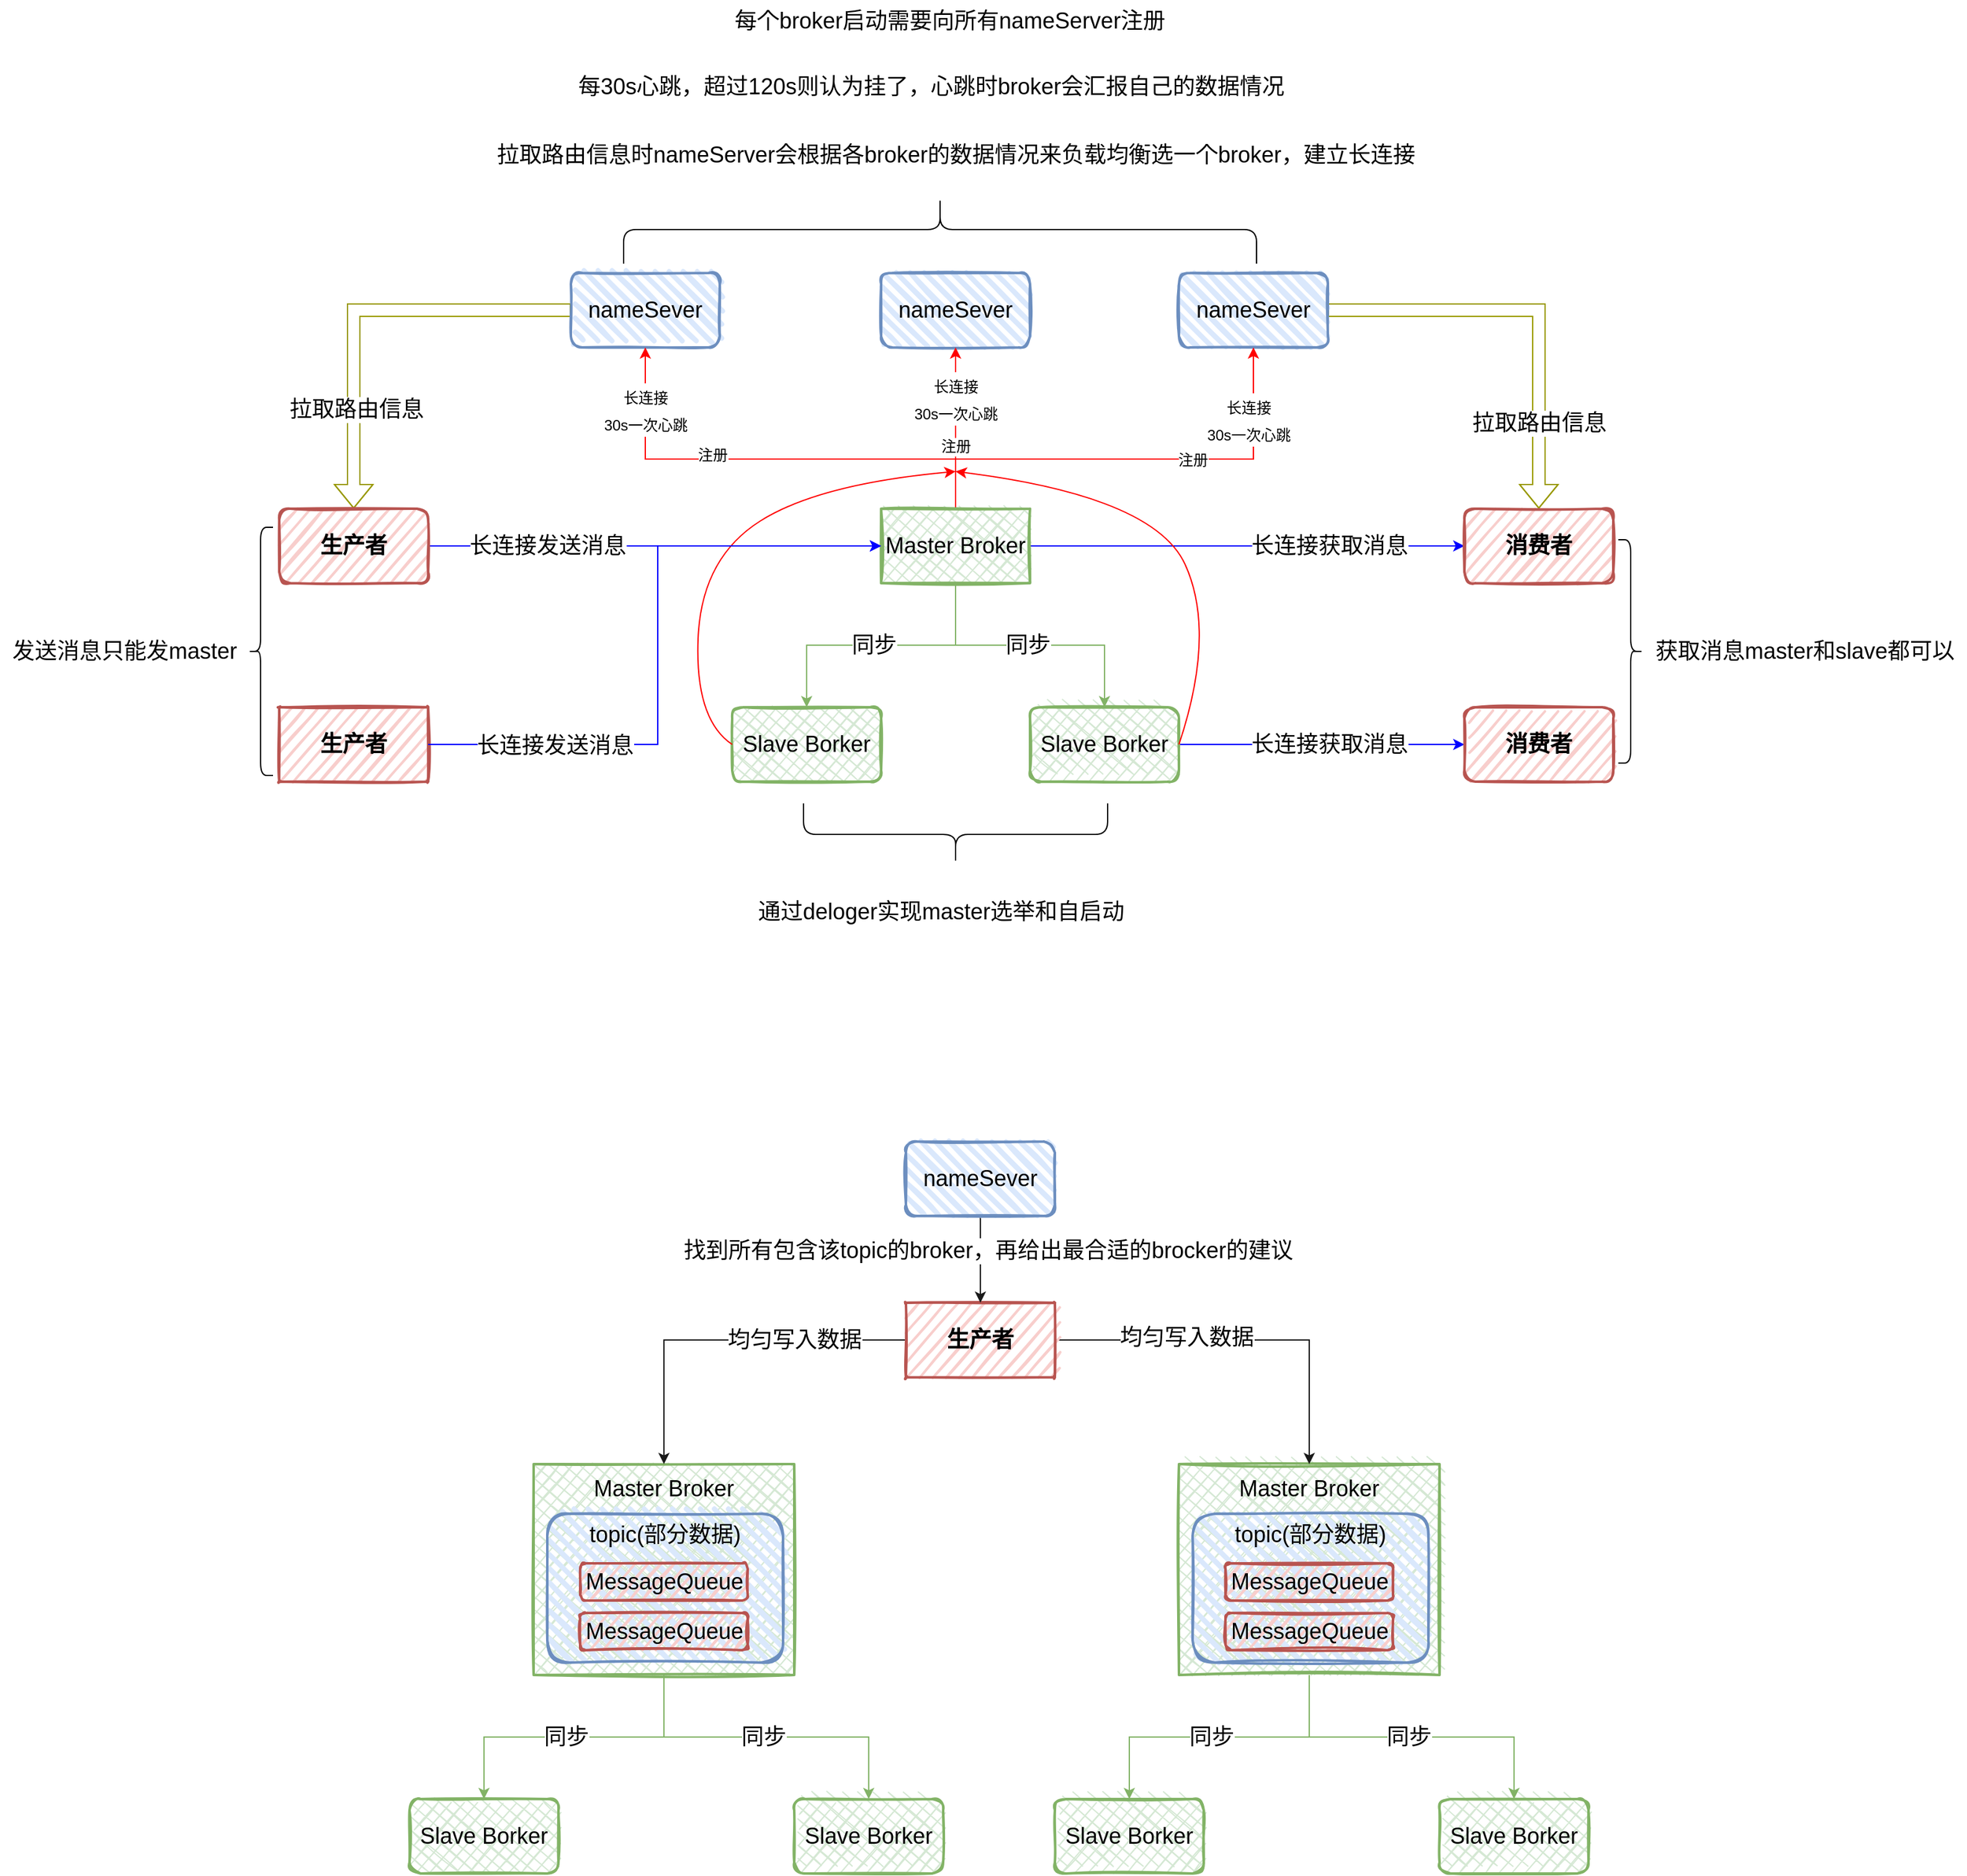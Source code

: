 <mxfile version="16.2.1" type="github">
  <diagram id="UukSEk4Vx-OJ-TLTvmII" name="第 1 页">
    <mxGraphModel dx="3153" dy="2047" grid="1" gridSize="10" guides="1" tooltips="1" connect="1" arrows="1" fold="1" page="1" pageScale="1" pageWidth="3300" pageHeight="4681" math="0" shadow="0">
      <root>
        <mxCell id="0" />
        <mxCell id="1" parent="0" />
        <mxCell id="u4I7CA3MxaDfeZdkPv-0-1" value="&lt;font style=&quot;font-size: 18px&quot;&gt;nameSever&lt;/font&gt;" style="rounded=1;whiteSpace=wrap;html=1;strokeWidth=2;fillWeight=4;hachureGap=8;hachureAngle=45;fillColor=#dae8fc;sketch=1;strokeColor=#6c8ebf;" vertex="1" parent="1">
          <mxGeometry x="980" y="660" width="120" height="60" as="geometry" />
        </mxCell>
        <mxCell id="u4I7CA3MxaDfeZdkPv-0-2" style="edgeStyle=orthogonalEdgeStyle;rounded=0;orthogonalLoop=1;jettySize=auto;html=1;exitX=0;exitY=0.5;exitDx=0;exitDy=0;entryX=0.5;entryY=0;entryDx=0;entryDy=0;fontSize=18;strokeColor=#999900;shape=flexArrow;" edge="1" parent="1" source="u4I7CA3MxaDfeZdkPv-0-4" target="u4I7CA3MxaDfeZdkPv-0-32">
          <mxGeometry relative="1" as="geometry" />
        </mxCell>
        <mxCell id="u4I7CA3MxaDfeZdkPv-0-3" value="拉取路由信息" style="edgeLabel;html=1;align=center;verticalAlign=middle;resizable=0;points=[];fontSize=18;" vertex="1" connectable="0" parent="u4I7CA3MxaDfeZdkPv-0-2">
          <mxGeometry x="0.524" y="2" relative="1" as="geometry">
            <mxPoint y="-1" as="offset" />
          </mxGeometry>
        </mxCell>
        <mxCell id="u4I7CA3MxaDfeZdkPv-0-4" value="&lt;font style=&quot;font-size: 18px&quot;&gt;nameSever&lt;/font&gt;" style="rounded=1;whiteSpace=wrap;html=1;strokeWidth=2;fillWeight=4;hachureGap=8;hachureAngle=45;fillColor=#dae8fc;sketch=1;strokeColor=#6c8ebf;" vertex="1" parent="1">
          <mxGeometry x="730" y="660" width="120" height="60" as="geometry" />
        </mxCell>
        <mxCell id="u4I7CA3MxaDfeZdkPv-0-5" style="edgeStyle=orthogonalEdgeStyle;rounded=0;orthogonalLoop=1;jettySize=auto;html=1;exitX=1;exitY=0.5;exitDx=0;exitDy=0;entryX=0.5;entryY=0;entryDx=0;entryDy=0;fontSize=18;strokeColor=#999900;shape=flexArrow;" edge="1" parent="1" source="u4I7CA3MxaDfeZdkPv-0-7" target="u4I7CA3MxaDfeZdkPv-0-34">
          <mxGeometry relative="1" as="geometry" />
        </mxCell>
        <mxCell id="u4I7CA3MxaDfeZdkPv-0-6" value="拉取路由信息" style="edgeLabel;html=1;align=center;verticalAlign=middle;resizable=0;points=[];fontSize=18;" vertex="1" connectable="0" parent="u4I7CA3MxaDfeZdkPv-0-5">
          <mxGeometry x="0.335" y="-2" relative="1" as="geometry">
            <mxPoint x="2" y="40" as="offset" />
          </mxGeometry>
        </mxCell>
        <mxCell id="u4I7CA3MxaDfeZdkPv-0-7" value="&lt;font style=&quot;font-size: 18px&quot;&gt;nameSever&lt;/font&gt;" style="rounded=1;whiteSpace=wrap;html=1;strokeWidth=2;fillWeight=4;hachureGap=8;hachureAngle=45;fillColor=#dae8fc;sketch=1;strokeColor=#6c8ebf;" vertex="1" parent="1">
          <mxGeometry x="1220" y="660" width="120" height="60" as="geometry" />
        </mxCell>
        <mxCell id="u4I7CA3MxaDfeZdkPv-0-8" value="" style="edgeStyle=orthogonalEdgeStyle;rounded=0;orthogonalLoop=1;jettySize=auto;html=1;fontSize=18;strokeColor=#82b366;exitX=0.5;exitY=1;exitDx=0;exitDy=0;fillColor=#d5e8d4;" edge="1" parent="1" source="u4I7CA3MxaDfeZdkPv-0-21" target="u4I7CA3MxaDfeZdkPv-0-22">
          <mxGeometry relative="1" as="geometry" />
        </mxCell>
        <mxCell id="u4I7CA3MxaDfeZdkPv-0-9" value="同步" style="edgeLabel;html=1;align=center;verticalAlign=middle;resizable=0;points=[];fontSize=18;" vertex="1" connectable="0" parent="u4I7CA3MxaDfeZdkPv-0-8">
          <mxGeometry x="0.054" relative="1" as="geometry">
            <mxPoint as="offset" />
          </mxGeometry>
        </mxCell>
        <mxCell id="u4I7CA3MxaDfeZdkPv-0-10" value="" style="edgeStyle=orthogonalEdgeStyle;rounded=0;orthogonalLoop=1;jettySize=auto;html=1;fontSize=18;strokeColor=#82b366;fillColor=#d5e8d4;" edge="1" parent="1" source="u4I7CA3MxaDfeZdkPv-0-21" target="u4I7CA3MxaDfeZdkPv-0-25">
          <mxGeometry relative="1" as="geometry" />
        </mxCell>
        <mxCell id="u4I7CA3MxaDfeZdkPv-0-11" value="同步" style="edgeLabel;html=1;align=center;verticalAlign=middle;resizable=0;points=[];fontSize=18;" vertex="1" connectable="0" parent="u4I7CA3MxaDfeZdkPv-0-10">
          <mxGeometry x="-0.018" y="-6" relative="1" as="geometry">
            <mxPoint y="-6" as="offset" />
          </mxGeometry>
        </mxCell>
        <mxCell id="u4I7CA3MxaDfeZdkPv-0-12" style="edgeStyle=orthogonalEdgeStyle;rounded=0;orthogonalLoop=1;jettySize=auto;html=1;entryX=0.5;entryY=1;entryDx=0;entryDy=0;fontSize=18;strokeColor=#FF0000;" edge="1" parent="1" target="u4I7CA3MxaDfeZdkPv-0-7">
          <mxGeometry relative="1" as="geometry">
            <mxPoint x="1040" y="840" as="sourcePoint" />
            <Array as="points">
              <mxPoint x="1040" y="810" />
              <mxPoint x="1280" y="810" />
            </Array>
          </mxGeometry>
        </mxCell>
        <mxCell id="u4I7CA3MxaDfeZdkPv-0-13" value="注册" style="edgeLabel;html=1;align=center;verticalAlign=middle;resizable=0;points=[];fontSize=12;" vertex="1" connectable="0" parent="u4I7CA3MxaDfeZdkPv-0-12">
          <mxGeometry x="0.229" y="-1" relative="1" as="geometry">
            <mxPoint as="offset" />
          </mxGeometry>
        </mxCell>
        <mxCell id="u4I7CA3MxaDfeZdkPv-0-14" style="edgeStyle=orthogonalEdgeStyle;rounded=0;orthogonalLoop=1;jettySize=auto;html=1;exitX=0.5;exitY=0;exitDx=0;exitDy=0;entryX=0.5;entryY=1;entryDx=0;entryDy=0;fontSize=18;strokeColor=#FF0000;" edge="1" parent="1" source="u4I7CA3MxaDfeZdkPv-0-21" target="u4I7CA3MxaDfeZdkPv-0-1">
          <mxGeometry relative="1" as="geometry" />
        </mxCell>
        <mxCell id="u4I7CA3MxaDfeZdkPv-0-15" value="&lt;font style=&quot;font-size: 12px&quot;&gt;长连接&lt;br&gt;30s一次心跳&lt;/font&gt;" style="edgeLabel;html=1;align=center;verticalAlign=middle;resizable=0;points=[];fontSize=18;" vertex="1" connectable="0" parent="u4I7CA3MxaDfeZdkPv-0-14">
          <mxGeometry x="0.486" relative="1" as="geometry">
            <mxPoint y="7" as="offset" />
          </mxGeometry>
        </mxCell>
        <mxCell id="u4I7CA3MxaDfeZdkPv-0-16" value="注册" style="edgeLabel;html=1;align=center;verticalAlign=middle;resizable=0;points=[];fontSize=12;" vertex="1" connectable="0" parent="u4I7CA3MxaDfeZdkPv-0-14">
          <mxGeometry x="-0.578" relative="1" as="geometry">
            <mxPoint y="-23" as="offset" />
          </mxGeometry>
        </mxCell>
        <mxCell id="u4I7CA3MxaDfeZdkPv-0-17" style="edgeStyle=orthogonalEdgeStyle;rounded=0;orthogonalLoop=1;jettySize=auto;html=1;exitX=0.5;exitY=0;exitDx=0;exitDy=0;entryX=0.5;entryY=1;entryDx=0;entryDy=0;fontSize=18;strokeColor=#FF0000;" edge="1" parent="1" source="u4I7CA3MxaDfeZdkPv-0-21" target="u4I7CA3MxaDfeZdkPv-0-4">
          <mxGeometry relative="1" as="geometry">
            <Array as="points">
              <mxPoint x="1040" y="810" />
              <mxPoint x="790" y="810" />
            </Array>
          </mxGeometry>
        </mxCell>
        <mxCell id="u4I7CA3MxaDfeZdkPv-0-18" value="注册" style="edgeLabel;html=1;align=center;verticalAlign=middle;resizable=0;points=[];fontSize=12;" vertex="1" connectable="0" parent="u4I7CA3MxaDfeZdkPv-0-17">
          <mxGeometry x="0.246" y="-2" relative="1" as="geometry">
            <mxPoint y="-1" as="offset" />
          </mxGeometry>
        </mxCell>
        <mxCell id="u4I7CA3MxaDfeZdkPv-0-19" style="edgeStyle=orthogonalEdgeStyle;rounded=0;orthogonalLoop=1;jettySize=auto;html=1;exitX=1;exitY=0.5;exitDx=0;exitDy=0;entryX=0;entryY=0.5;entryDx=0;entryDy=0;fontSize=18;strokeColor=#0000FF;" edge="1" parent="1" source="u4I7CA3MxaDfeZdkPv-0-21" target="u4I7CA3MxaDfeZdkPv-0-34">
          <mxGeometry relative="1" as="geometry" />
        </mxCell>
        <mxCell id="u4I7CA3MxaDfeZdkPv-0-20" value="长连接获取消息" style="edgeLabel;html=1;align=center;verticalAlign=middle;resizable=0;points=[];fontSize=18;" vertex="1" connectable="0" parent="u4I7CA3MxaDfeZdkPv-0-19">
          <mxGeometry x="-0.031" y="4" relative="1" as="geometry">
            <mxPoint x="71" y="4" as="offset" />
          </mxGeometry>
        </mxCell>
        <mxCell id="u4I7CA3MxaDfeZdkPv-0-21" value="Master Broker" style="whiteSpace=wrap;html=1;fontSize=18;fillColor=#d5e8d4;strokeWidth=2;fillWeight=-1;hachureGap=8;fillStyle=cross-hatch;sketch=1;strokeColor=#82b366;" vertex="1" parent="1">
          <mxGeometry x="980" y="850" width="120" height="60" as="geometry" />
        </mxCell>
        <mxCell id="u4I7CA3MxaDfeZdkPv-0-22" value="&lt;span&gt;Slave Borker&lt;/span&gt;" style="rounded=1;whiteSpace=wrap;html=1;fontSize=18;fillColor=#d5e8d4;strokeColor=#82b366;strokeWidth=2;fillWeight=-1;hachureGap=8;fillStyle=cross-hatch;sketch=1;" vertex="1" parent="1">
          <mxGeometry x="860" y="1010" width="120" height="60" as="geometry" />
        </mxCell>
        <mxCell id="u4I7CA3MxaDfeZdkPv-0-23" style="edgeStyle=orthogonalEdgeStyle;rounded=0;orthogonalLoop=1;jettySize=auto;html=1;exitX=1;exitY=0.5;exitDx=0;exitDy=0;entryX=0;entryY=0.5;entryDx=0;entryDy=0;fontSize=18;strokeColor=#0000FF;" edge="1" parent="1" source="u4I7CA3MxaDfeZdkPv-0-25" target="u4I7CA3MxaDfeZdkPv-0-35">
          <mxGeometry relative="1" as="geometry" />
        </mxCell>
        <mxCell id="u4I7CA3MxaDfeZdkPv-0-24" value="长连接获取消息" style="edgeLabel;html=1;align=center;verticalAlign=middle;resizable=0;points=[];fontSize=18;" vertex="1" connectable="0" parent="u4I7CA3MxaDfeZdkPv-0-23">
          <mxGeometry x="-0.236" y="4" relative="1" as="geometry">
            <mxPoint x="33" y="4" as="offset" />
          </mxGeometry>
        </mxCell>
        <mxCell id="u4I7CA3MxaDfeZdkPv-0-25" value="&lt;span&gt;Slave Borker&lt;/span&gt;" style="rounded=1;whiteSpace=wrap;html=1;fontSize=18;fillColor=#d5e8d4;strokeColor=#82b366;strokeWidth=2;fillWeight=-1;hachureGap=8;fillStyle=cross-hatch;sketch=1;" vertex="1" parent="1">
          <mxGeometry x="1100" y="1010" width="120" height="60" as="geometry" />
        </mxCell>
        <mxCell id="u4I7CA3MxaDfeZdkPv-0-26" value="&lt;font style=&quot;font-size: 12px&quot;&gt;长连接&lt;br&gt;30s一次心跳&lt;/font&gt;" style="edgeLabel;html=1;align=center;verticalAlign=middle;resizable=0;points=[];fontSize=18;" vertex="1" connectable="0" parent="1">
          <mxGeometry x="790" y="770" as="geometry" />
        </mxCell>
        <mxCell id="u4I7CA3MxaDfeZdkPv-0-27" value="&lt;font style=&quot;font-size: 12px&quot;&gt;长连接&lt;br&gt;30s一次心跳&lt;/font&gt;" style="edgeLabel;html=1;align=center;verticalAlign=middle;resizable=0;points=[];fontSize=18;" vertex="1" connectable="0" parent="1">
          <mxGeometry x="1100" y="780" as="geometry">
            <mxPoint x="176" y="-2" as="offset" />
          </mxGeometry>
        </mxCell>
        <mxCell id="u4I7CA3MxaDfeZdkPv-0-28" value="" style="curved=1;endArrow=classic;html=1;rounded=0;fontSize=12;strokeColor=#FF0000;exitX=1;exitY=0.5;exitDx=0;exitDy=0;" edge="1" parent="1" source="u4I7CA3MxaDfeZdkPv-0-25">
          <mxGeometry width="50" height="50" relative="1" as="geometry">
            <mxPoint x="1200" y="950" as="sourcePoint" />
            <mxPoint x="1040" y="820" as="targetPoint" />
            <Array as="points">
              <mxPoint x="1250" y="950" />
              <mxPoint x="1200" y="840" />
            </Array>
          </mxGeometry>
        </mxCell>
        <mxCell id="u4I7CA3MxaDfeZdkPv-0-29" value="" style="curved=1;endArrow=classic;html=1;rounded=0;fontSize=12;strokeColor=#FF0000;exitX=0;exitY=0.5;exitDx=0;exitDy=0;" edge="1" parent="1" source="u4I7CA3MxaDfeZdkPv-0-22">
          <mxGeometry width="50" height="50" relative="1" as="geometry">
            <mxPoint x="835" y="940" as="sourcePoint" />
            <mxPoint x="1040" y="820" as="targetPoint" />
            <Array as="points">
              <mxPoint x="830" y="1020" />
              <mxPoint x="835" y="890" />
              <mxPoint x="930" y="830" />
            </Array>
          </mxGeometry>
        </mxCell>
        <mxCell id="u4I7CA3MxaDfeZdkPv-0-30" style="edgeStyle=orthogonalEdgeStyle;rounded=0;orthogonalLoop=1;jettySize=auto;html=1;exitX=1;exitY=0.5;exitDx=0;exitDy=0;entryX=0;entryY=0.5;entryDx=0;entryDy=0;fontSize=18;strokeColor=#0000FF;" edge="1" parent="1" source="u4I7CA3MxaDfeZdkPv-0-32" target="u4I7CA3MxaDfeZdkPv-0-21">
          <mxGeometry relative="1" as="geometry" />
        </mxCell>
        <mxCell id="u4I7CA3MxaDfeZdkPv-0-31" value="长连接发送消息" style="edgeLabel;html=1;align=center;verticalAlign=middle;resizable=0;points=[];fontSize=18;" vertex="1" connectable="0" parent="u4I7CA3MxaDfeZdkPv-0-30">
          <mxGeometry x="-0.302" y="-4" relative="1" as="geometry">
            <mxPoint x="-32" y="-4" as="offset" />
          </mxGeometry>
        </mxCell>
        <mxCell id="u4I7CA3MxaDfeZdkPv-0-32" value="&lt;font style=&quot;font-size: 18px&quot;&gt;&lt;b&gt;生产者&lt;/b&gt;&lt;/font&gt;" style="rounded=1;whiteSpace=wrap;html=1;fillColor=#f8cecc;strokeWidth=2;fillWeight=2;hachureGap=8;fillStyle=dots;sketch=1;strokeColor=#b85450;" vertex="1" parent="1">
          <mxGeometry x="495" y="850" width="120" height="60" as="geometry" />
        </mxCell>
        <mxCell id="u4I7CA3MxaDfeZdkPv-0-33" value="&lt;font style=&quot;font-size: 18px&quot;&gt;&lt;b&gt;生产者&lt;/b&gt;&lt;/font&gt;" style="rounded=1;whiteSpace=wrap;html=1;fillColor=#f8cecc;strokeWidth=2;fillWeight=2;hachureGap=8;fillStyle=dots;sketch=1;strokeColor=#b85450;arcSize=0;" vertex="1" parent="1">
          <mxGeometry x="495" y="1010" width="120" height="60" as="geometry" />
        </mxCell>
        <mxCell id="u4I7CA3MxaDfeZdkPv-0-34" value="&lt;font style=&quot;font-size: 18px&quot;&gt;&lt;b&gt;消费者&lt;/b&gt;&lt;/font&gt;" style="rounded=1;whiteSpace=wrap;html=1;fillColor=#f8cecc;strokeWidth=2;fillWeight=2;hachureGap=8;fillStyle=dots;sketch=1;strokeColor=#b85450;" vertex="1" parent="1">
          <mxGeometry x="1450" y="850" width="120" height="60" as="geometry" />
        </mxCell>
        <mxCell id="u4I7CA3MxaDfeZdkPv-0-35" value="&lt;font style=&quot;font-size: 18px&quot;&gt;&lt;b&gt;消费者&lt;/b&gt;&lt;/font&gt;" style="rounded=1;whiteSpace=wrap;html=1;fillColor=#f8cecc;strokeWidth=2;fillWeight=2;hachureGap=8;fillStyle=dots;sketch=1;strokeColor=#b85450;" vertex="1" parent="1">
          <mxGeometry x="1450" y="1010" width="120" height="60" as="geometry" />
        </mxCell>
        <mxCell id="u4I7CA3MxaDfeZdkPv-0-36" style="edgeStyle=orthogonalEdgeStyle;rounded=0;orthogonalLoop=1;jettySize=auto;html=1;exitX=1;exitY=0.5;exitDx=0;exitDy=0;entryX=0;entryY=0.5;entryDx=0;entryDy=0;fontSize=18;strokeColor=#0000FF;" edge="1" parent="1" source="u4I7CA3MxaDfeZdkPv-0-33" target="u4I7CA3MxaDfeZdkPv-0-21">
          <mxGeometry relative="1" as="geometry">
            <mxPoint x="615" y="1019.09" as="sourcePoint" />
            <mxPoint x="980" y="1019.09" as="targetPoint" />
            <Array as="points">
              <mxPoint x="800" y="1040" />
              <mxPoint x="800" y="880" />
            </Array>
          </mxGeometry>
        </mxCell>
        <mxCell id="u4I7CA3MxaDfeZdkPv-0-37" value="长连接发送消息" style="edgeLabel;html=1;align=center;verticalAlign=middle;resizable=0;points=[];fontSize=18;" vertex="1" connectable="0" parent="u4I7CA3MxaDfeZdkPv-0-36">
          <mxGeometry x="-0.302" y="-4" relative="1" as="geometry">
            <mxPoint x="-81" y="-3" as="offset" />
          </mxGeometry>
        </mxCell>
        <mxCell id="u4I7CA3MxaDfeZdkPv-0-38" value="发送消息只能发master" style="text;html=1;align=center;verticalAlign=middle;resizable=0;points=[];autosize=1;strokeColor=none;fillColor=none;fontSize=18;" vertex="1" parent="1">
          <mxGeometry x="270" y="950" width="200" height="30" as="geometry" />
        </mxCell>
        <mxCell id="u4I7CA3MxaDfeZdkPv-0-39" value="" style="shape=curlyBracket;whiteSpace=wrap;html=1;rounded=1;fontSize=18;" vertex="1" parent="1">
          <mxGeometry x="470" y="865" width="20" height="200" as="geometry" />
        </mxCell>
        <mxCell id="u4I7CA3MxaDfeZdkPv-0-40" value="" style="shape=curlyBracket;whiteSpace=wrap;html=1;rounded=1;flipH=1;fontSize=18;" vertex="1" parent="1">
          <mxGeometry x="1574" y="875" width="20" height="180" as="geometry" />
        </mxCell>
        <mxCell id="u4I7CA3MxaDfeZdkPv-0-41" value="获取消息master和slave都可以" style="text;html=1;align=center;verticalAlign=middle;resizable=0;points=[];autosize=1;strokeColor=none;fillColor=none;fontSize=18;" vertex="1" parent="1">
          <mxGeometry x="1594" y="950" width="260" height="30" as="geometry" />
        </mxCell>
        <mxCell id="u4I7CA3MxaDfeZdkPv-0-42" value="" style="shape=curlyBracket;whiteSpace=wrap;html=1;rounded=1;fontSize=18;rotation=90;" vertex="1" parent="1">
          <mxGeometry x="1000" y="370" width="55" height="510" as="geometry" />
        </mxCell>
        <mxCell id="u4I7CA3MxaDfeZdkPv-0-43" value="&lt;meta charset=&quot;utf-8&quot;&gt;&lt;span style=&quot;color: rgb(0, 0, 0); font-family: helvetica; font-size: 18px; font-style: normal; font-weight: 400; letter-spacing: normal; text-align: center; text-indent: 0px; text-transform: none; word-spacing: 0px; background-color: rgb(255, 255, 255); display: inline; float: none;&quot;&gt;每个broker启动需要向所有nameServer注册&lt;/span&gt;" style="text;whiteSpace=wrap;html=1;fontSize=18;" vertex="1" parent="1">
          <mxGeometry x="860" y="440" width="370" height="40" as="geometry" />
        </mxCell>
        <mxCell id="u4I7CA3MxaDfeZdkPv-0-44" value="每30s心跳，超过120s则认为挂了，心跳时broker会汇报自己的数据情况" style="edgeLabel;html=1;align=center;verticalAlign=middle;resizable=0;points=[];fontSize=18;" vertex="1" connectable="0" parent="1">
          <mxGeometry x="1020.001" y="509.998" as="geometry" />
        </mxCell>
        <mxCell id="u4I7CA3MxaDfeZdkPv-0-45" value="拉取路由信息时nameServer会根据各broker的数据情况来负载均衡选一个broker，建立长连接" style="text;html=1;align=center;verticalAlign=middle;resizable=0;points=[];autosize=1;strokeColor=none;fillColor=none;fontSize=18;" vertex="1" parent="1">
          <mxGeometry x="660" y="550" width="760" height="30" as="geometry" />
        </mxCell>
        <mxCell id="u4I7CA3MxaDfeZdkPv-0-46" value="" style="shape=curlyBracket;whiteSpace=wrap;html=1;rounded=1;flipH=1;fontSize=18;rotation=90;" vertex="1" parent="1">
          <mxGeometry x="1015" y="990" width="50" height="245" as="geometry" />
        </mxCell>
        <mxCell id="u4I7CA3MxaDfeZdkPv-0-47" value="通过deloger实现master选举和自启动" style="text;html=1;align=center;verticalAlign=middle;resizable=0;points=[];autosize=1;strokeColor=none;fillColor=none;fontSize=18;" vertex="1" parent="1">
          <mxGeometry x="872.5" y="1160" width="310" height="30" as="geometry" />
        </mxCell>
        <mxCell id="u4I7CA3MxaDfeZdkPv-0-48" value="" style="edgeStyle=orthogonalEdgeStyle;rounded=0;orthogonalLoop=1;jettySize=auto;html=1;fontSize=18;strokeColor=#82b366;exitX=0.5;exitY=1;exitDx=0;exitDy=0;fillColor=#d5e8d4;" edge="1" parent="1" source="u4I7CA3MxaDfeZdkPv-0-52" target="u4I7CA3MxaDfeZdkPv-0-53">
          <mxGeometry relative="1" as="geometry" />
        </mxCell>
        <mxCell id="u4I7CA3MxaDfeZdkPv-0-49" value="同步" style="edgeLabel;html=1;align=center;verticalAlign=middle;resizable=0;points=[];fontSize=18;" vertex="1" connectable="0" parent="u4I7CA3MxaDfeZdkPv-0-48">
          <mxGeometry x="0.054" relative="1" as="geometry">
            <mxPoint as="offset" />
          </mxGeometry>
        </mxCell>
        <mxCell id="u4I7CA3MxaDfeZdkPv-0-50" value="" style="edgeStyle=orthogonalEdgeStyle;rounded=0;orthogonalLoop=1;jettySize=auto;html=1;fontSize=18;strokeColor=#82b366;fillColor=#d5e8d4;" edge="1" parent="1" source="u4I7CA3MxaDfeZdkPv-0-52" target="u4I7CA3MxaDfeZdkPv-0-54">
          <mxGeometry relative="1" as="geometry" />
        </mxCell>
        <mxCell id="u4I7CA3MxaDfeZdkPv-0-51" value="同步" style="edgeLabel;html=1;align=center;verticalAlign=middle;resizable=0;points=[];fontSize=18;" vertex="1" connectable="0" parent="u4I7CA3MxaDfeZdkPv-0-50">
          <mxGeometry x="-0.018" y="-6" relative="1" as="geometry">
            <mxPoint y="-6" as="offset" />
          </mxGeometry>
        </mxCell>
        <mxCell id="u4I7CA3MxaDfeZdkPv-0-52" value="&lt;div&gt;&lt;span&gt;Master Broker&lt;/span&gt;&lt;br&gt;&lt;/div&gt;&lt;div&gt;&lt;span&gt;&lt;br&gt;&lt;/span&gt;&lt;/div&gt;&lt;div&gt;&lt;span&gt;&lt;br&gt;&lt;/span&gt;&lt;/div&gt;&lt;div&gt;&lt;span&gt;&lt;br&gt;&lt;/span&gt;&lt;/div&gt;&lt;div&gt;&lt;span&gt;&lt;br&gt;&lt;/span&gt;&lt;/div&gt;&lt;div&gt;&lt;span&gt;&lt;br&gt;&lt;/span&gt;&lt;/div&gt;&lt;div&gt;&lt;span&gt;&lt;br&gt;&lt;/span&gt;&lt;/div&gt;" style="whiteSpace=wrap;html=1;fontSize=18;fillColor=#d5e8d4;strokeWidth=2;fillWeight=-1;hachureGap=8;fillStyle=cross-hatch;sketch=1;strokeColor=#82b366;align=center;" vertex="1" parent="1">
          <mxGeometry x="700" y="1620" width="210" height="170" as="geometry" />
        </mxCell>
        <mxCell id="u4I7CA3MxaDfeZdkPv-0-53" value="&lt;span&gt;Slave Borker&lt;/span&gt;" style="rounded=1;whiteSpace=wrap;html=1;fontSize=18;fillColor=#d5e8d4;strokeColor=#82b366;strokeWidth=2;fillWeight=-1;hachureGap=8;fillStyle=cross-hatch;sketch=1;" vertex="1" parent="1">
          <mxGeometry x="600" y="1890" width="120" height="60" as="geometry" />
        </mxCell>
        <mxCell id="u4I7CA3MxaDfeZdkPv-0-54" value="&lt;span&gt;Slave Borker&lt;/span&gt;" style="rounded=1;whiteSpace=wrap;html=1;fontSize=18;fillColor=#d5e8d4;strokeColor=#82b366;strokeWidth=2;fillWeight=-1;hachureGap=8;fillStyle=cross-hatch;sketch=1;" vertex="1" parent="1">
          <mxGeometry x="910" y="1890" width="120" height="60" as="geometry" />
        </mxCell>
        <mxCell id="u4I7CA3MxaDfeZdkPv-0-55" value="topic(部分数据)&lt;br&gt;&lt;br&gt;&lt;br&gt;&lt;br&gt;&lt;br&gt;" style="rounded=1;whiteSpace=wrap;html=1;strokeWidth=2;fillWeight=4;hachureGap=8;hachureAngle=45;fillColor=#dae8fc;sketch=1;fontSize=18;strokeColor=#6c8ebf;" vertex="1" parent="1">
          <mxGeometry x="711" y="1660" width="190" height="120" as="geometry" />
        </mxCell>
        <mxCell id="u4I7CA3MxaDfeZdkPv-0-56" value="MessageQueue" style="rounded=1;whiteSpace=wrap;html=1;fontSize=18;fillColor=#f8cecc;strokeWidth=2;fillWeight=2;hachureGap=8;fillStyle=dots;sketch=1;strokeColor=#b85450;" vertex="1" parent="1">
          <mxGeometry x="737.5" y="1700" width="135" height="30" as="geometry" />
        </mxCell>
        <mxCell id="u4I7CA3MxaDfeZdkPv-0-57" value="MessageQueue" style="rounded=1;whiteSpace=wrap;html=1;fontSize=18;fillColor=#f8cecc;strokeWidth=2;fillWeight=2;hachureGap=8;fillStyle=dots;sketch=1;strokeColor=#b85450;" vertex="1" parent="1">
          <mxGeometry x="737.5" y="1740" width="135" height="30" as="geometry" />
        </mxCell>
        <mxCell id="u4I7CA3MxaDfeZdkPv-0-58" value="" style="edgeStyle=orthogonalEdgeStyle;rounded=0;orthogonalLoop=1;jettySize=auto;html=1;fontSize=18;strokeColor=#82b366;exitX=0.5;exitY=1;exitDx=0;exitDy=0;fillColor=#d5e8d4;" edge="1" parent="1" source="u4I7CA3MxaDfeZdkPv-0-62" target="u4I7CA3MxaDfeZdkPv-0-63">
          <mxGeometry relative="1" as="geometry" />
        </mxCell>
        <mxCell id="u4I7CA3MxaDfeZdkPv-0-59" value="同步" style="edgeLabel;html=1;align=center;verticalAlign=middle;resizable=0;points=[];fontSize=18;" vertex="1" connectable="0" parent="u4I7CA3MxaDfeZdkPv-0-58">
          <mxGeometry x="0.054" relative="1" as="geometry">
            <mxPoint as="offset" />
          </mxGeometry>
        </mxCell>
        <mxCell id="u4I7CA3MxaDfeZdkPv-0-60" value="" style="edgeStyle=orthogonalEdgeStyle;rounded=0;orthogonalLoop=1;jettySize=auto;html=1;fontSize=18;strokeColor=#82b366;fillColor=#d5e8d4;" edge="1" parent="1" source="u4I7CA3MxaDfeZdkPv-0-62" target="u4I7CA3MxaDfeZdkPv-0-64">
          <mxGeometry relative="1" as="geometry" />
        </mxCell>
        <mxCell id="u4I7CA3MxaDfeZdkPv-0-61" value="同步" style="edgeLabel;html=1;align=center;verticalAlign=middle;resizable=0;points=[];fontSize=18;" vertex="1" connectable="0" parent="u4I7CA3MxaDfeZdkPv-0-60">
          <mxGeometry x="-0.018" y="-6" relative="1" as="geometry">
            <mxPoint y="-6" as="offset" />
          </mxGeometry>
        </mxCell>
        <mxCell id="u4I7CA3MxaDfeZdkPv-0-62" value="&lt;div&gt;&lt;span&gt;Master Broker&lt;/span&gt;&lt;br&gt;&lt;/div&gt;&lt;div&gt;&lt;span&gt;&lt;br&gt;&lt;/span&gt;&lt;/div&gt;&lt;div&gt;&lt;span&gt;&lt;br&gt;&lt;/span&gt;&lt;/div&gt;&lt;div&gt;&lt;span&gt;&lt;br&gt;&lt;/span&gt;&lt;/div&gt;&lt;div&gt;&lt;span&gt;&lt;br&gt;&lt;/span&gt;&lt;/div&gt;&lt;div&gt;&lt;span&gt;&lt;br&gt;&lt;/span&gt;&lt;/div&gt;&lt;div&gt;&lt;span&gt;&lt;br&gt;&lt;/span&gt;&lt;/div&gt;" style="whiteSpace=wrap;html=1;fontSize=18;fillColor=#d5e8d4;strokeWidth=2;fillWeight=-1;hachureGap=8;fillStyle=cross-hatch;sketch=1;strokeColor=#82b366;align=center;" vertex="1" parent="1">
          <mxGeometry x="1220" y="1620" width="210" height="170" as="geometry" />
        </mxCell>
        <mxCell id="u4I7CA3MxaDfeZdkPv-0-63" value="&lt;span&gt;Slave Borker&lt;/span&gt;" style="rounded=1;whiteSpace=wrap;html=1;fontSize=18;fillColor=#d5e8d4;strokeColor=#82b366;strokeWidth=2;fillWeight=-1;hachureGap=8;fillStyle=cross-hatch;sketch=1;" vertex="1" parent="1">
          <mxGeometry x="1120" y="1890" width="120" height="60" as="geometry" />
        </mxCell>
        <mxCell id="u4I7CA3MxaDfeZdkPv-0-64" value="&lt;span&gt;Slave Borker&lt;/span&gt;" style="rounded=1;whiteSpace=wrap;html=1;fontSize=18;fillColor=#d5e8d4;strokeColor=#82b366;strokeWidth=2;fillWeight=-1;hachureGap=8;fillStyle=cross-hatch;sketch=1;" vertex="1" parent="1">
          <mxGeometry x="1430" y="1890" width="120" height="60" as="geometry" />
        </mxCell>
        <mxCell id="u4I7CA3MxaDfeZdkPv-0-65" value="topic(部分数据)&lt;br&gt;&lt;br&gt;&lt;br&gt;&lt;br&gt;&lt;br&gt;" style="rounded=1;whiteSpace=wrap;html=1;strokeWidth=2;fillWeight=4;hachureGap=8;hachureAngle=45;fillColor=#dae8fc;sketch=1;fontSize=18;strokeColor=#6c8ebf;" vertex="1" parent="1">
          <mxGeometry x="1231" y="1660" width="190" height="120" as="geometry" />
        </mxCell>
        <mxCell id="u4I7CA3MxaDfeZdkPv-0-66" value="MessageQueue" style="rounded=1;whiteSpace=wrap;html=1;fontSize=18;fillColor=#f8cecc;strokeWidth=2;fillWeight=2;hachureGap=8;fillStyle=dots;sketch=1;strokeColor=#b85450;" vertex="1" parent="1">
          <mxGeometry x="1257.5" y="1700" width="135" height="30" as="geometry" />
        </mxCell>
        <mxCell id="u4I7CA3MxaDfeZdkPv-0-67" value="MessageQueue" style="rounded=1;whiteSpace=wrap;html=1;fontSize=18;fillColor=#f8cecc;strokeWidth=2;fillWeight=2;hachureGap=8;fillStyle=dots;sketch=1;strokeColor=#b85450;" vertex="1" parent="1">
          <mxGeometry x="1257.5" y="1740" width="135" height="30" as="geometry" />
        </mxCell>
        <mxCell id="u4I7CA3MxaDfeZdkPv-0-68" style="edgeStyle=orthogonalEdgeStyle;rounded=0;orthogonalLoop=1;jettySize=auto;html=1;exitX=1;exitY=0.5;exitDx=0;exitDy=0;fontSize=18;strokeColor=#1A1A1A;" edge="1" parent="1" source="u4I7CA3MxaDfeZdkPv-0-71" target="u4I7CA3MxaDfeZdkPv-0-62">
          <mxGeometry relative="1" as="geometry" />
        </mxCell>
        <mxCell id="u4I7CA3MxaDfeZdkPv-0-69" value="均匀写入数据" style="edgeLabel;html=1;align=center;verticalAlign=middle;resizable=0;points=[];fontSize=18;" vertex="1" connectable="0" parent="u4I7CA3MxaDfeZdkPv-0-68">
          <mxGeometry x="-0.305" y="4" relative="1" as="geometry">
            <mxPoint y="2" as="offset" />
          </mxGeometry>
        </mxCell>
        <mxCell id="u4I7CA3MxaDfeZdkPv-0-70" style="edgeStyle=orthogonalEdgeStyle;rounded=0;orthogonalLoop=1;jettySize=auto;html=1;exitX=0;exitY=0.5;exitDx=0;exitDy=0;fontSize=18;strokeColor=#1A1A1A;" edge="1" parent="1" source="u4I7CA3MxaDfeZdkPv-0-71" target="u4I7CA3MxaDfeZdkPv-0-52">
          <mxGeometry relative="1" as="geometry" />
        </mxCell>
        <mxCell id="u4I7CA3MxaDfeZdkPv-0-71" value="&lt;font style=&quot;font-size: 18px&quot;&gt;&lt;b&gt;生产者&lt;/b&gt;&lt;/font&gt;" style="rounded=1;whiteSpace=wrap;html=1;fillColor=#f8cecc;strokeWidth=2;fillWeight=2;hachureGap=8;fillStyle=dots;sketch=1;strokeColor=#b85450;arcSize=0;" vertex="1" parent="1">
          <mxGeometry x="1000" y="1490" width="120" height="60" as="geometry" />
        </mxCell>
        <mxCell id="u4I7CA3MxaDfeZdkPv-0-72" value="均匀写入数据" style="edgeLabel;html=1;align=center;verticalAlign=middle;resizable=0;points=[];fontSize=18;" vertex="1" connectable="0" parent="1">
          <mxGeometry x="910" y="1520" as="geometry" />
        </mxCell>
        <mxCell id="u4I7CA3MxaDfeZdkPv-0-73" style="edgeStyle=orthogonalEdgeStyle;rounded=0;orthogonalLoop=1;jettySize=auto;html=1;exitX=0.5;exitY=1;exitDx=0;exitDy=0;entryX=0.5;entryY=0;entryDx=0;entryDy=0;fontSize=18;strokeColor=#1A1A1A;" edge="1" parent="1" source="u4I7CA3MxaDfeZdkPv-0-75" target="u4I7CA3MxaDfeZdkPv-0-71">
          <mxGeometry relative="1" as="geometry" />
        </mxCell>
        <mxCell id="u4I7CA3MxaDfeZdkPv-0-74" value="找到所有包含该topic的broker，再给出最合适的brocker的建议" style="edgeLabel;html=1;align=center;verticalAlign=middle;resizable=0;points=[];fontSize=18;" vertex="1" connectable="0" parent="u4I7CA3MxaDfeZdkPv-0-73">
          <mxGeometry x="-0.2" y="6" relative="1" as="geometry">
            <mxPoint as="offset" />
          </mxGeometry>
        </mxCell>
        <mxCell id="u4I7CA3MxaDfeZdkPv-0-75" value="&lt;font style=&quot;font-size: 18px&quot;&gt;nameSever&lt;/font&gt;" style="rounded=1;whiteSpace=wrap;html=1;strokeWidth=2;fillWeight=4;hachureGap=8;hachureAngle=45;fillColor=#dae8fc;sketch=1;strokeColor=#6c8ebf;" vertex="1" parent="1">
          <mxGeometry x="1000" y="1360" width="120" height="60" as="geometry" />
        </mxCell>
      </root>
    </mxGraphModel>
  </diagram>
</mxfile>
